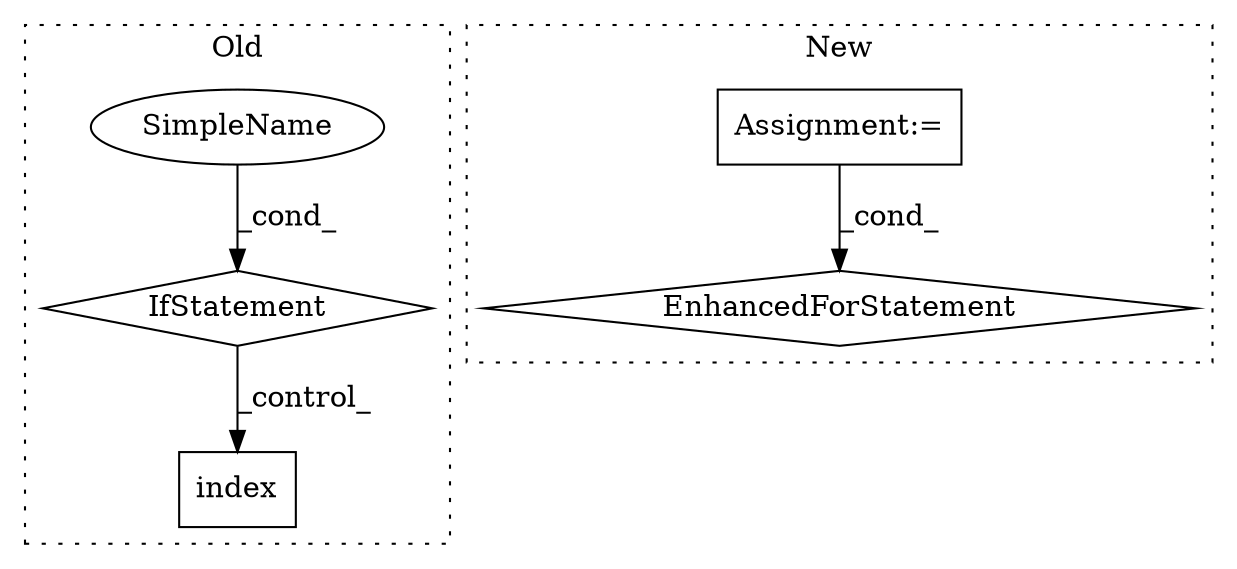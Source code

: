 digraph G {
subgraph cluster0 {
1 [label="index" a="32" s="5732,5739" l="6,1" shape="box"];
4 [label="IfStatement" a="25" s="5679,5698" l="10,2" shape="diamond"];
5 [label="SimpleName" a="42" s="" l="" shape="ellipse"];
label = "Old";
style="dotted";
}
subgraph cluster1 {
2 [label="EnhancedForStatement" a="70" s="5597,5689" l="63,2" shape="diamond"];
3 [label="Assignment:=" a="7" s="5597,5689" l="63,2" shape="box"];
label = "New";
style="dotted";
}
3 -> 2 [label="_cond_"];
4 -> 1 [label="_control_"];
5 -> 4 [label="_cond_"];
}